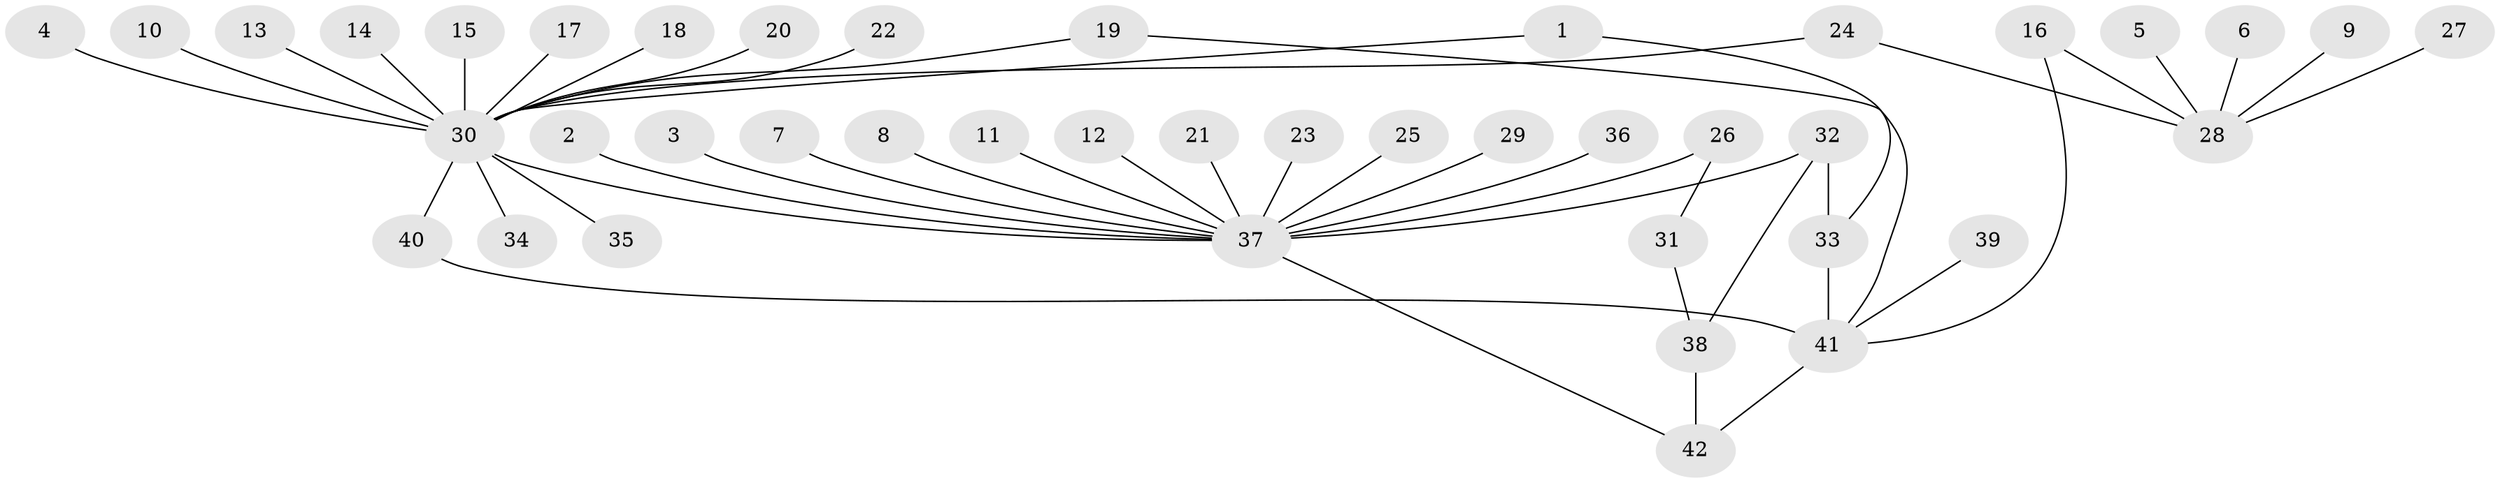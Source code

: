 // original degree distribution, {21: 0.014388489208633094, 2: 0.18705035971223022, 3: 0.1223021582733813, 11: 0.007194244604316547, 5: 0.014388489208633094, 4: 0.02877697841726619, 6: 0.007194244604316547, 1: 0.5971223021582733, 8: 0.007194244604316547, 10: 0.007194244604316547, 7: 0.007194244604316547}
// Generated by graph-tools (version 1.1) at 2025/36/03/04/25 23:36:48]
// undirected, 42 vertices, 48 edges
graph export_dot {
  node [color=gray90,style=filled];
  1;
  2;
  3;
  4;
  5;
  6;
  7;
  8;
  9;
  10;
  11;
  12;
  13;
  14;
  15;
  16;
  17;
  18;
  19;
  20;
  21;
  22;
  23;
  24;
  25;
  26;
  27;
  28;
  29;
  30;
  31;
  32;
  33;
  34;
  35;
  36;
  37;
  38;
  39;
  40;
  41;
  42;
  1 -- 30 [weight=1.0];
  1 -- 33 [weight=1.0];
  2 -- 37 [weight=1.0];
  3 -- 37 [weight=1.0];
  4 -- 30 [weight=1.0];
  5 -- 28 [weight=1.0];
  6 -- 28 [weight=1.0];
  7 -- 37 [weight=1.0];
  8 -- 37 [weight=1.0];
  9 -- 28 [weight=1.0];
  10 -- 30 [weight=1.0];
  11 -- 37 [weight=1.0];
  12 -- 37 [weight=1.0];
  13 -- 30 [weight=1.0];
  14 -- 30 [weight=1.0];
  15 -- 30 [weight=1.0];
  16 -- 28 [weight=1.0];
  16 -- 41 [weight=1.0];
  17 -- 30 [weight=1.0];
  18 -- 30 [weight=1.0];
  19 -- 30 [weight=1.0];
  19 -- 41 [weight=1.0];
  20 -- 30 [weight=1.0];
  21 -- 37 [weight=1.0];
  22 -- 30 [weight=1.0];
  23 -- 37 [weight=1.0];
  24 -- 28 [weight=1.0];
  24 -- 30 [weight=1.0];
  25 -- 37 [weight=1.0];
  26 -- 31 [weight=1.0];
  26 -- 37 [weight=2.0];
  27 -- 28 [weight=1.0];
  29 -- 37 [weight=1.0];
  30 -- 34 [weight=1.0];
  30 -- 35 [weight=1.0];
  30 -- 37 [weight=1.0];
  30 -- 40 [weight=1.0];
  31 -- 38 [weight=1.0];
  32 -- 33 [weight=1.0];
  32 -- 37 [weight=1.0];
  32 -- 38 [weight=1.0];
  33 -- 41 [weight=2.0];
  36 -- 37 [weight=1.0];
  37 -- 42 [weight=1.0];
  38 -- 42 [weight=1.0];
  39 -- 41 [weight=1.0];
  40 -- 41 [weight=1.0];
  41 -- 42 [weight=1.0];
}
